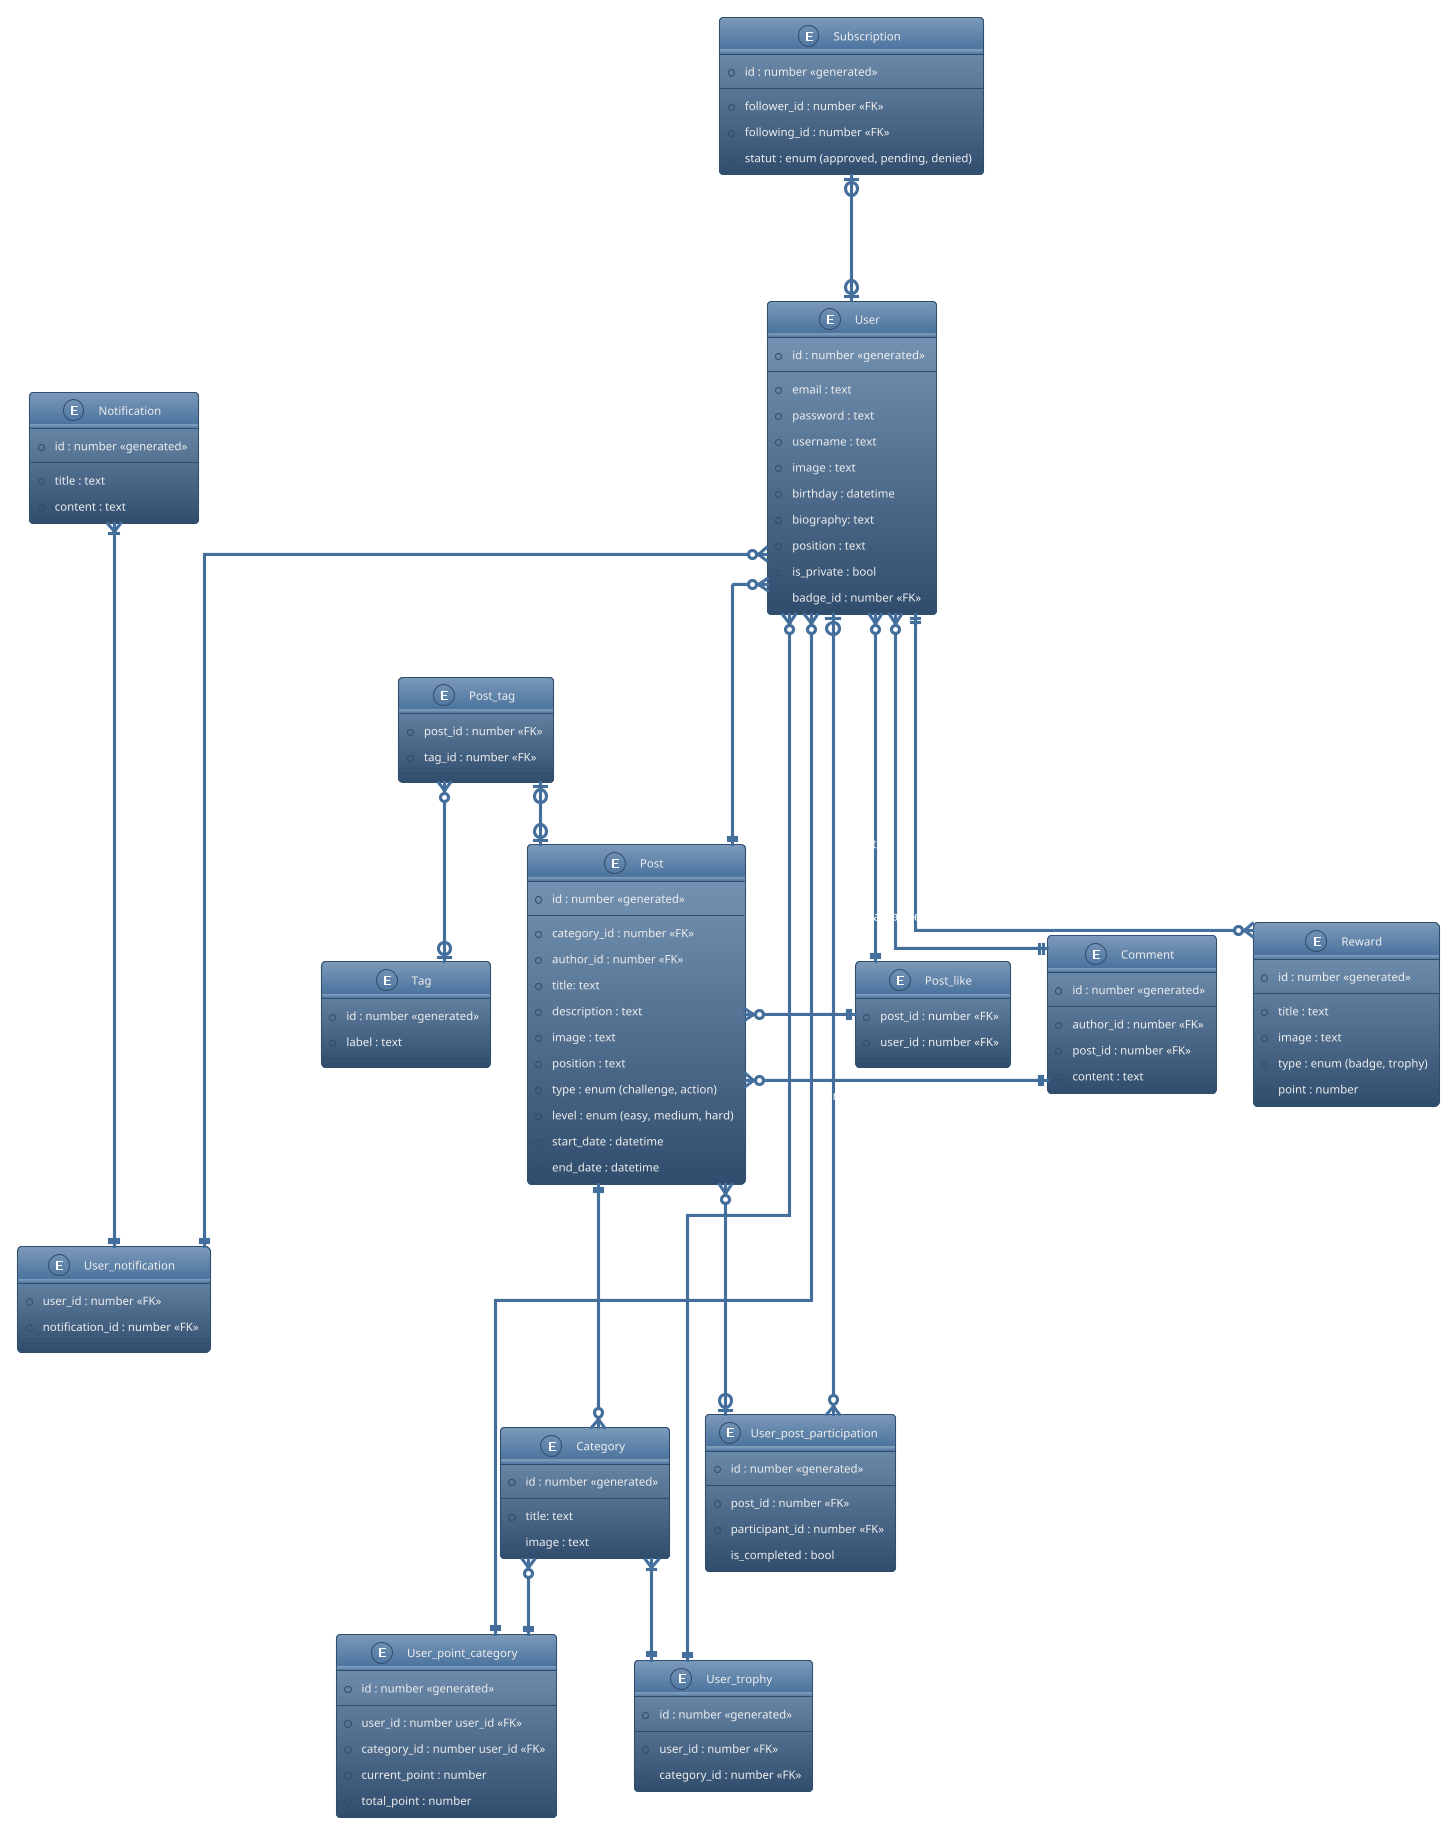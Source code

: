 @startuml
!theme spacelab
' hide the spot
' hide circle

' avoid problems with angled crows feet
skinparam linetype ortho

entity "User" as u {
  *id : number <<generated>>
  --
  *email : text
  *password : text
  *username : text
  *image : text
  *birthday : datetime
  *biography: text
  *position : text
  *is_private : bool
  *badge_id : number <<FK>>
}

entity "User_post_participation" as upp {
  *id : number <<generated>>
  --
  *post_id : number <<FK>>
  *participant_id : number <<FK>>
  *is_completed : bool
}

entity "User_point_category" as upc {
  *id : number <<generated>>
  --
  *user_id : number user_id <<FK>>
  *category_id : number user_id <<FK>>
  *current_point : number
  *total_point : number
}

entity "Subscription" as s {
  *id : number <<generated>>
  --
  *follower_id : number <<FK>>
  *following_id : number <<FK>>
  *statut : enum (approved, pending, denied)
}

entity "Category" as cat {
  *id : number <<generated>>
  --
  *title: text
  *image : text
}

entity "Post" as p {
  *id : number <<generated>>
  --
  *category_id : number <<FK>>
  *author_id : number <<FK>>
  *title: text
  *description : text
  *image : text
  *position : text
  *type : enum (challenge, action)
  *level : enum (easy, medium, hard)
  *start_date : datetime
  *end_date : datetime
}

entity "Comment" as c {
  *id : number <<generated>>
  --
  *author_id : number <<FK>>
  *post_id : number <<FK>>
  *content : text
}

entity "Reward" as r {
  *id : number <<generated>>
  --
  *title : text
  *image : text
  *type : enum (badge, trophy)
  *point : number
}

entity "Notification" as not {
  *id : number <<generated>>
  --
  *title : text
  *content : text
}

entity "User_notification" as un {
  *user_id : number <<FK>>
  *notification_id : number <<FK>>
}

Entity "User_trophy" as ut {
  *id : number <<generated>>
  --
  *user_id : number <<FK>>
  *category_id : number <<FK>>
}

Entity "Post_like" as pl {
  *post_id : number <<FK>>
  *user_id : number <<FK>>
}

Entity "Post_tag" as ptag {
  *post_id : number <<FK>>
  *tag_id : number <<FK>>
}

Entity "Tag" as tag {
  *id : number <<generated>>
  *label : text
}


u |o-down--o{ upp : participates
p }o---o| upp : contains
u }o-down--|| p : writes
u }o-down--|| pl : likes
p }o-right--|| pl : has
u }o---|| c : writes
u ||---o{ r : has a badge
u |o-up--o| s : asks to follow
u }o--down--|| un : is notified
un ||--up--|{ not : is notified
p }o-right--|| c : commented
p ||---o{ cat : is categorized
u }o--|| upc : has points in
u }o--|| ut : has 
cat }|--|| ut : has 
cat }o--|| upc : has 
ptag }o--o| tag
ptag |o--o| p

@enduml